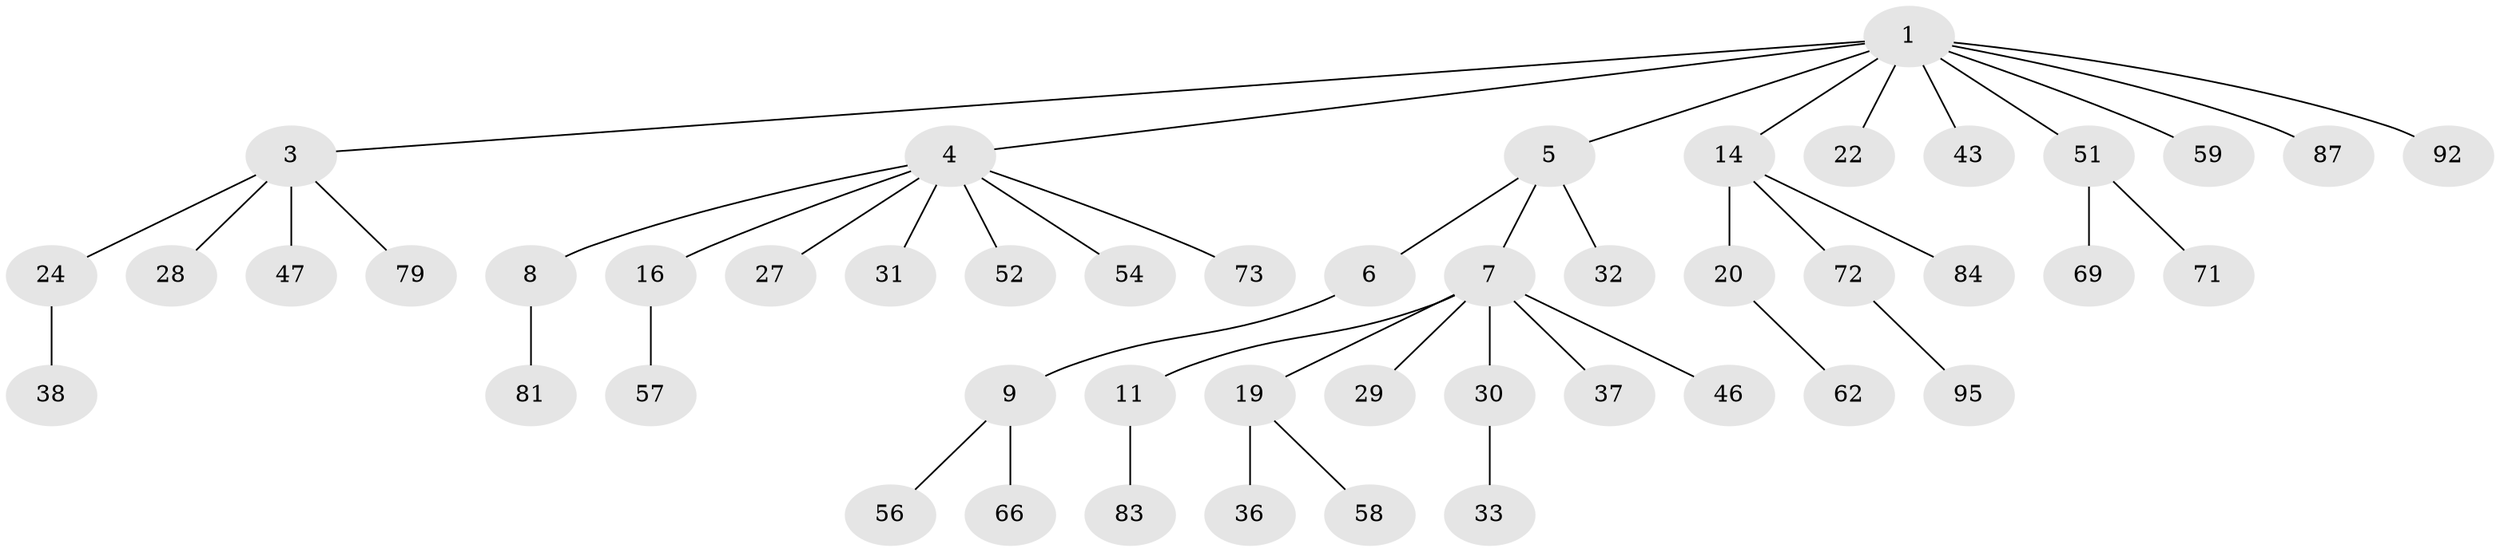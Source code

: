 // original degree distribution, {5: 0.03125, 7: 0.03125, 4: 0.041666666666666664, 2: 0.25, 3: 0.14583333333333334, 1: 0.5}
// Generated by graph-tools (version 1.1) at 2025/15/03/09/25 04:15:24]
// undirected, 48 vertices, 47 edges
graph export_dot {
graph [start="1"]
  node [color=gray90,style=filled];
  1 [super="+2"];
  3;
  4 [super="+12"];
  5;
  6;
  7 [super="+40+23+25+13"];
  8 [super="+21+34"];
  9 [super="+10"];
  11;
  14 [super="+15+18+17"];
  16;
  19 [super="+26"];
  20;
  22;
  24 [super="+48"];
  27;
  28 [super="+42"];
  29 [super="+63"];
  30;
  31;
  32 [super="+93"];
  33;
  36 [super="+49+50"];
  37 [super="+60"];
  38;
  43 [super="+85"];
  46 [super="+91+86"];
  47 [super="+55"];
  51 [super="+68"];
  52 [super="+53"];
  54;
  56;
  57 [super="+76"];
  58;
  59 [super="+90"];
  62;
  66 [super="+82"];
  69 [super="+70"];
  71 [super="+77"];
  72 [super="+74"];
  73;
  79;
  81;
  83;
  84;
  87;
  92;
  95;
  1 -- 4;
  1 -- 5;
  1 -- 14;
  1 -- 59;
  1 -- 3;
  1 -- 51;
  1 -- 22;
  1 -- 87;
  1 -- 43;
  1 -- 92;
  3 -- 24;
  3 -- 28;
  3 -- 47;
  3 -- 79;
  4 -- 8;
  4 -- 27;
  4 -- 52;
  4 -- 54;
  4 -- 73;
  4 -- 16;
  4 -- 31;
  5 -- 6;
  5 -- 7;
  5 -- 32;
  6 -- 9;
  7 -- 11;
  7 -- 30;
  7 -- 37;
  7 -- 19;
  7 -- 29;
  7 -- 46;
  8 -- 81;
  9 -- 56;
  9 -- 66;
  11 -- 83;
  14 -- 72;
  14 -- 84;
  14 -- 20;
  16 -- 57;
  19 -- 36;
  19 -- 58;
  20 -- 62;
  24 -- 38;
  30 -- 33;
  51 -- 69;
  51 -- 71;
  72 -- 95;
}

